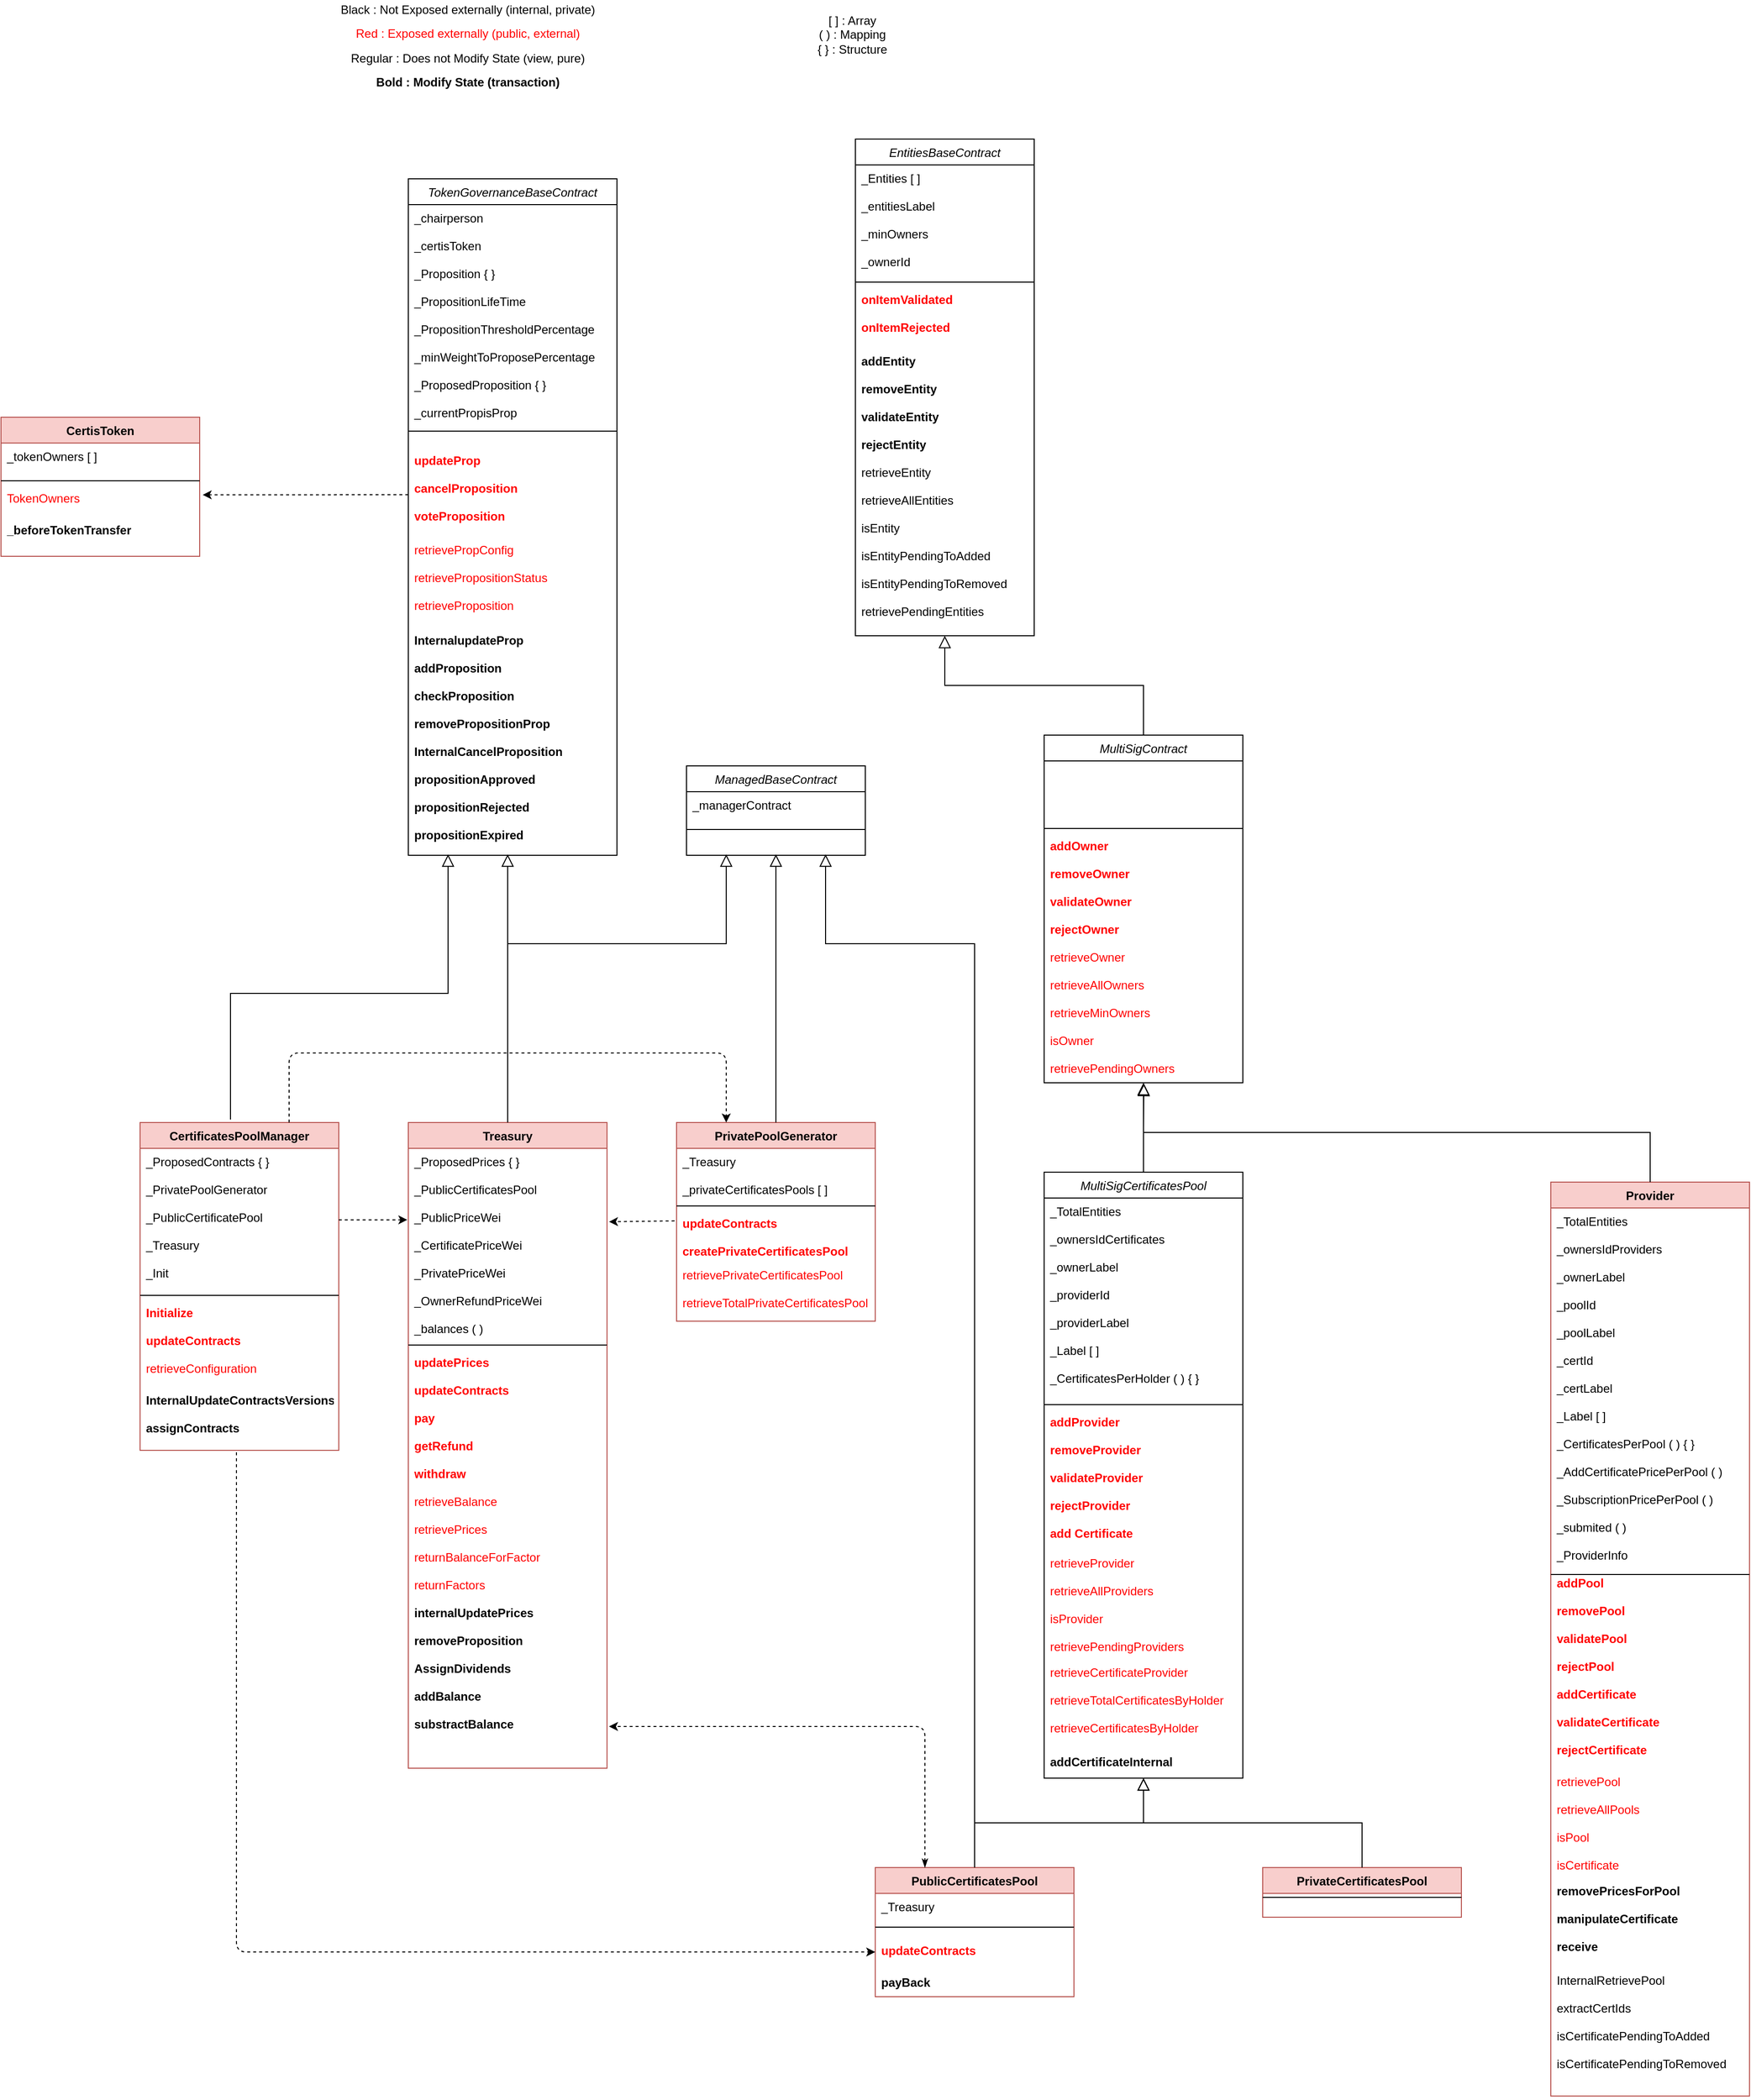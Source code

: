 <mxfile version="14.9.3" type="github">
  <diagram id="C5RBs43oDa-KdzZeNtuy" name="Page-1">
    <mxGraphModel dx="2500" dy="2103" grid="1" gridSize="10" guides="1" tooltips="1" connect="1" arrows="1" fold="1" page="1" pageScale="1" pageWidth="827" pageHeight="1169" math="0" shadow="0">
      <root>
        <mxCell id="WIyWlLk6GJQsqaUBKTNV-0" />
        <mxCell id="WIyWlLk6GJQsqaUBKTNV-1" parent="WIyWlLk6GJQsqaUBKTNV-0" />
        <mxCell id="zkfFHV4jXpPFQw0GAbJ--0" value="EntitiesBaseContract" style="swimlane;fontStyle=2;align=center;verticalAlign=top;childLayout=stackLayout;horizontal=1;startSize=26;horizontalStack=0;resizeParent=1;resizeLast=0;collapsible=1;marginBottom=0;rounded=0;shadow=0;strokeWidth=1;" parent="WIyWlLk6GJQsqaUBKTNV-1" vertex="1">
          <mxGeometry x="190" y="90" width="180" height="500" as="geometry">
            <mxRectangle x="230" y="140" width="160" height="26" as="alternateBounds" />
          </mxGeometry>
        </mxCell>
        <mxCell id="zkfFHV4jXpPFQw0GAbJ--1" value="_Entities [ ]&#xa;&#xa;_entitiesLabel&#xa;&#xa;_minOwners&#xa;&#xa;_ownerId" style="text;align=left;verticalAlign=top;spacingLeft=4;spacingRight=4;overflow=hidden;rotatable=0;points=[[0,0.5],[1,0.5]];portConstraint=eastwest;" parent="zkfFHV4jXpPFQw0GAbJ--0" vertex="1">
          <mxGeometry y="26" width="180" height="114" as="geometry" />
        </mxCell>
        <mxCell id="zkfFHV4jXpPFQw0GAbJ--4" value="" style="line;html=1;strokeWidth=1;align=left;verticalAlign=middle;spacingTop=-1;spacingLeft=3;spacingRight=3;rotatable=0;labelPosition=right;points=[];portConstraint=eastwest;" parent="zkfFHV4jXpPFQw0GAbJ--0" vertex="1">
          <mxGeometry y="140" width="180" height="8" as="geometry" />
        </mxCell>
        <mxCell id="zkfFHV4jXpPFQw0GAbJ--24" value="onItemValidated&#xa;&#xa;onItemRejected" style="text;align=left;verticalAlign=top;spacingLeft=4;spacingRight=4;overflow=hidden;rotatable=0;points=[[0,0.5],[1,0.5]];portConstraint=eastwest;fontColor=#FF0000;fontStyle=1" parent="zkfFHV4jXpPFQw0GAbJ--0" vertex="1">
          <mxGeometry y="148" width="180" height="62" as="geometry" />
        </mxCell>
        <mxCell id="zkfFHV4jXpPFQw0GAbJ--2" value="addEntity&#xa;&#xa;removeEntity&#xa;&#xa;validateEntity&#xa;&#xa;rejectEntity&#xa;&#xa;" style="text;align=left;verticalAlign=top;spacingLeft=4;spacingRight=4;overflow=hidden;rotatable=0;points=[[0,0.5],[1,0.5]];portConstraint=eastwest;rounded=0;shadow=0;html=0;fontStyle=1" parent="zkfFHV4jXpPFQw0GAbJ--0" vertex="1">
          <mxGeometry y="210" width="180" height="112" as="geometry" />
        </mxCell>
        <mxCell id="zkfFHV4jXpPFQw0GAbJ--20" value="retrieveEntity&#xa;&#xa;retrieveAllEntities&#xa;&#xa;isEntity&#xa;&#xa;isEntityPendingToAdded&#xa;&#xa;isEntityPendingToRemoved&#xa;&#xa;retrievePendingEntities" style="text;align=left;verticalAlign=top;spacingLeft=4;spacingRight=4;overflow=hidden;rotatable=0;points=[[0,0.5],[1,0.5]];portConstraint=eastwest;rounded=0;shadow=0;html=0;" parent="zkfFHV4jXpPFQw0GAbJ--0" vertex="1">
          <mxGeometry y="322" width="180" height="170" as="geometry" />
        </mxCell>
        <mxCell id="zkfFHV4jXpPFQw0GAbJ--16" value="" style="endArrow=block;endSize=10;endFill=0;shadow=0;strokeWidth=1;rounded=0;edgeStyle=elbowEdgeStyle;elbow=vertical;exitX=0.5;exitY=0;exitDx=0;exitDy=0;" parent="WIyWlLk6GJQsqaUBKTNV-1" source="bXjURwCaFaU__5L7jMWQ-14" target="zkfFHV4jXpPFQw0GAbJ--0" edge="1">
          <mxGeometry width="160" relative="1" as="geometry">
            <mxPoint x="210" y="373" as="sourcePoint" />
            <mxPoint x="310" y="271" as="targetPoint" />
          </mxGeometry>
        </mxCell>
        <mxCell id="bXjURwCaFaU__5L7jMWQ-14" value="MultiSigContract" style="swimlane;fontStyle=2;align=center;verticalAlign=top;childLayout=stackLayout;horizontal=1;startSize=26;horizontalStack=0;resizeParent=1;resizeLast=0;collapsible=1;marginBottom=0;rounded=0;shadow=0;strokeWidth=1;" vertex="1" parent="WIyWlLk6GJQsqaUBKTNV-1">
          <mxGeometry x="380" y="690" width="200" height="350" as="geometry">
            <mxRectangle x="230" y="140" width="160" height="26" as="alternateBounds" />
          </mxGeometry>
        </mxCell>
        <mxCell id="bXjURwCaFaU__5L7jMWQ-15" value="&#xa;&#xa;" style="text;align=left;verticalAlign=top;spacingLeft=4;spacingRight=4;overflow=hidden;rotatable=0;points=[[0,0.5],[1,0.5]];portConstraint=eastwest;" vertex="1" parent="bXjURwCaFaU__5L7jMWQ-14">
          <mxGeometry y="26" width="200" height="64" as="geometry" />
        </mxCell>
        <mxCell id="bXjURwCaFaU__5L7jMWQ-16" value="" style="line;html=1;strokeWidth=1;align=left;verticalAlign=middle;spacingTop=-1;spacingLeft=3;spacingRight=3;rotatable=0;labelPosition=right;points=[];portConstraint=eastwest;" vertex="1" parent="bXjURwCaFaU__5L7jMWQ-14">
          <mxGeometry y="90" width="200" height="8" as="geometry" />
        </mxCell>
        <mxCell id="bXjURwCaFaU__5L7jMWQ-17" value="addOwner&#xa;&#xa;removeOwner&#xa;&#xa;validateOwner&#xa;&#xa;rejectOwner" style="text;align=left;verticalAlign=top;spacingLeft=4;spacingRight=4;overflow=hidden;rotatable=0;points=[[0,0.5],[1,0.5]];portConstraint=eastwest;rounded=0;shadow=0;html=0;fontColor=#FF0000;fontStyle=1" vertex="1" parent="bXjURwCaFaU__5L7jMWQ-14">
          <mxGeometry y="98" width="200" height="112" as="geometry" />
        </mxCell>
        <mxCell id="bXjURwCaFaU__5L7jMWQ-18" value="retrieveOwner&#xa;&#xa;retrieveAllOwners&#xa;&#xa;retrieveMinOwners&#xa;&#xa;isOwner&#xa;&#xa;retrievePendingOwners" style="text;align=left;verticalAlign=top;spacingLeft=4;spacingRight=4;overflow=hidden;rotatable=0;points=[[0,0.5],[1,0.5]];portConstraint=eastwest;rounded=0;shadow=0;html=0;fontColor=#FF0000;" vertex="1" parent="bXjURwCaFaU__5L7jMWQ-14">
          <mxGeometry y="210" width="200" height="140" as="geometry" />
        </mxCell>
        <mxCell id="bXjURwCaFaU__5L7jMWQ-20" value="Red : Exposed externally (public, external)" style="text;html=1;strokeColor=none;fillColor=none;align=center;verticalAlign=middle;whiteSpace=wrap;rounded=0;fontColor=#FF0000;" vertex="1" parent="WIyWlLk6GJQsqaUBKTNV-1">
          <mxGeometry x="-360" y="-26" width="320" height="20" as="geometry" />
        </mxCell>
        <mxCell id="bXjURwCaFaU__5L7jMWQ-21" value="&lt;font color=&quot;#000000&quot;&gt;Black : Not Exposed externally (internal, private)&lt;/font&gt;" style="text;html=1;strokeColor=none;fillColor=none;align=center;verticalAlign=middle;whiteSpace=wrap;rounded=0;fontColor=#FF0000;" vertex="1" parent="WIyWlLk6GJQsqaUBKTNV-1">
          <mxGeometry x="-360" y="-50" width="320" height="20" as="geometry" />
        </mxCell>
        <mxCell id="bXjURwCaFaU__5L7jMWQ-22" value="&lt;span style=&quot;font-weight: normal&quot;&gt;&lt;font color=&quot;#000000&quot;&gt;Regular : Does not Modify State (view, pure)&lt;/font&gt;&lt;/span&gt;" style="text;html=1;strokeColor=none;fillColor=none;align=center;verticalAlign=middle;whiteSpace=wrap;rounded=0;fontColor=#FF0000;fontStyle=1" vertex="1" parent="WIyWlLk6GJQsqaUBKTNV-1">
          <mxGeometry x="-360" y="-1" width="320" height="20" as="geometry" />
        </mxCell>
        <mxCell id="bXjURwCaFaU__5L7jMWQ-23" value="&lt;b&gt;&lt;font color=&quot;#000000&quot;&gt;Bold : Modify State (transaction)&lt;/font&gt;&lt;/b&gt;" style="text;html=1;strokeColor=none;fillColor=none;align=center;verticalAlign=middle;whiteSpace=wrap;rounded=0;fontColor=#FF0000;" vertex="1" parent="WIyWlLk6GJQsqaUBKTNV-1">
          <mxGeometry x="-360" y="23" width="320" height="20" as="geometry" />
        </mxCell>
        <mxCell id="bXjURwCaFaU__5L7jMWQ-24" value="MultiSigCertificatesPool" style="swimlane;fontStyle=2;align=center;verticalAlign=top;childLayout=stackLayout;horizontal=1;startSize=26;horizontalStack=0;resizeParent=1;resizeLast=0;collapsible=1;marginBottom=0;rounded=0;shadow=0;strokeWidth=1;" vertex="1" parent="WIyWlLk6GJQsqaUBKTNV-1">
          <mxGeometry x="380" y="1130" width="200" height="610" as="geometry">
            <mxRectangle x="230" y="140" width="160" height="26" as="alternateBounds" />
          </mxGeometry>
        </mxCell>
        <mxCell id="bXjURwCaFaU__5L7jMWQ-25" value="_TotalEntities&#xa;&#xa;_ownersIdCertificates&#xa;&#xa;_ownerLabel&#xa;&#xa;_providerId&#xa;&#xa;_providerLabel&#xa;&#xa;_Label [ ]&#xa;&#xa;_CertificatesPerHolder ( ) { }" style="text;align=left;verticalAlign=top;spacingLeft=4;spacingRight=4;overflow=hidden;rotatable=0;points=[[0,0.5],[1,0.5]];portConstraint=eastwest;" vertex="1" parent="bXjURwCaFaU__5L7jMWQ-24">
          <mxGeometry y="26" width="200" height="204" as="geometry" />
        </mxCell>
        <mxCell id="bXjURwCaFaU__5L7jMWQ-26" value="" style="line;html=1;strokeWidth=1;align=left;verticalAlign=middle;spacingTop=-1;spacingLeft=3;spacingRight=3;rotatable=0;labelPosition=right;points=[];portConstraint=eastwest;" vertex="1" parent="bXjURwCaFaU__5L7jMWQ-24">
          <mxGeometry y="230" width="200" height="8" as="geometry" />
        </mxCell>
        <mxCell id="bXjURwCaFaU__5L7jMWQ-27" value="addProvider&#xa;&#xa;removeProvider&#xa;&#xa;validateProvider&#xa;&#xa;rejectProvider&#xa;&#xa;add Certificate" style="text;align=left;verticalAlign=top;spacingLeft=4;spacingRight=4;overflow=hidden;rotatable=0;points=[[0,0.5],[1,0.5]];portConstraint=eastwest;rounded=0;shadow=0;html=0;fontColor=#FF0000;fontStyle=1" vertex="1" parent="bXjURwCaFaU__5L7jMWQ-24">
          <mxGeometry y="238" width="200" height="142" as="geometry" />
        </mxCell>
        <mxCell id="bXjURwCaFaU__5L7jMWQ-28" value="retrieveProvider&#xa;&#xa;retrieveAllProviders&#xa;&#xa;isProvider&#xa;&#xa;retrievePendingProviders" style="text;align=left;verticalAlign=top;spacingLeft=4;spacingRight=4;overflow=hidden;rotatable=0;points=[[0,0.5],[1,0.5]];portConstraint=eastwest;rounded=0;shadow=0;html=0;fontColor=#FF0000;" vertex="1" parent="bXjURwCaFaU__5L7jMWQ-24">
          <mxGeometry y="380" width="200" height="110" as="geometry" />
        </mxCell>
        <mxCell id="bXjURwCaFaU__5L7jMWQ-30" value="retrieveCertificateProvider&#xa;&#xa;retrieveTotalCertificatesByHolder&#xa;&#xa;retrieveCertificatesByHolder&#xa;" style="text;align=left;verticalAlign=top;spacingLeft=4;spacingRight=4;overflow=hidden;rotatable=0;points=[[0,0.5],[1,0.5]];portConstraint=eastwest;rounded=0;shadow=0;html=0;fontColor=#FF0000;" vertex="1" parent="bXjURwCaFaU__5L7jMWQ-24">
          <mxGeometry y="490" width="200" height="90" as="geometry" />
        </mxCell>
        <mxCell id="bXjURwCaFaU__5L7jMWQ-31" value="addCertificateInternal" style="text;align=left;verticalAlign=top;spacingLeft=4;spacingRight=4;overflow=hidden;rotatable=0;points=[[0,0.5],[1,0.5]];portConstraint=eastwest;fontStyle=1" vertex="1" parent="bXjURwCaFaU__5L7jMWQ-24">
          <mxGeometry y="580" width="200" height="20" as="geometry" />
        </mxCell>
        <mxCell id="bXjURwCaFaU__5L7jMWQ-32" value="" style="endArrow=block;endSize=10;endFill=0;shadow=0;strokeWidth=1;rounded=0;edgeStyle=elbowEdgeStyle;elbow=vertical;entryX=0.502;entryY=1.007;entryDx=0;entryDy=0;entryPerimeter=0;exitX=0.5;exitY=0;exitDx=0;exitDy=0;" edge="1" parent="WIyWlLk6GJQsqaUBKTNV-1" source="bXjURwCaFaU__5L7jMWQ-24" target="bXjURwCaFaU__5L7jMWQ-18">
          <mxGeometry width="160" relative="1" as="geometry">
            <mxPoint x="320" y="1130" as="sourcePoint" />
            <mxPoint x="320" y="1070" as="targetPoint" />
          </mxGeometry>
        </mxCell>
        <mxCell id="bXjURwCaFaU__5L7jMWQ-33" value="PrivateCertificatesPool" style="swimlane;fontStyle=1;align=center;verticalAlign=top;childLayout=stackLayout;horizontal=1;startSize=26;horizontalStack=0;resizeParent=1;resizeLast=0;collapsible=1;marginBottom=0;rounded=0;shadow=0;strokeWidth=1;fillColor=#f8cecc;strokeColor=#b85450;" vertex="1" parent="WIyWlLk6GJQsqaUBKTNV-1">
          <mxGeometry x="600" y="1830" width="200" height="50" as="geometry">
            <mxRectangle x="230" y="140" width="160" height="26" as="alternateBounds" />
          </mxGeometry>
        </mxCell>
        <mxCell id="bXjURwCaFaU__5L7jMWQ-35" value="" style="line;html=1;strokeWidth=1;align=left;verticalAlign=middle;spacingTop=-1;spacingLeft=3;spacingRight=3;rotatable=0;labelPosition=right;points=[];portConstraint=eastwest;" vertex="1" parent="bXjURwCaFaU__5L7jMWQ-33">
          <mxGeometry y="26" width="200" height="8" as="geometry" />
        </mxCell>
        <mxCell id="bXjURwCaFaU__5L7jMWQ-41" value="" style="endArrow=block;endSize=10;endFill=0;shadow=0;strokeWidth=1;rounded=0;edgeStyle=elbowEdgeStyle;elbow=vertical;exitX=0.5;exitY=0;exitDx=0;exitDy=0;" edge="1" parent="WIyWlLk6GJQsqaUBKTNV-1" source="bXjURwCaFaU__5L7jMWQ-33">
          <mxGeometry width="160" relative="1" as="geometry">
            <mxPoint x="400" y="1840" as="sourcePoint" />
            <mxPoint x="480" y="1740" as="targetPoint" />
          </mxGeometry>
        </mxCell>
        <mxCell id="bXjURwCaFaU__5L7jMWQ-42" value="PublicCertificatesPool" style="swimlane;fontStyle=1;align=center;verticalAlign=top;childLayout=stackLayout;horizontal=1;startSize=26;horizontalStack=0;resizeParent=1;resizeLast=0;collapsible=1;marginBottom=0;rounded=0;shadow=0;strokeWidth=1;fillColor=#f8cecc;strokeColor=#b85450;" vertex="1" parent="WIyWlLk6GJQsqaUBKTNV-1">
          <mxGeometry x="210" y="1830" width="200" height="130" as="geometry">
            <mxRectangle x="230" y="140" width="160" height="26" as="alternateBounds" />
          </mxGeometry>
        </mxCell>
        <mxCell id="bXjURwCaFaU__5L7jMWQ-44" value="_Treasury" style="text;align=left;verticalAlign=top;spacingLeft=4;spacingRight=4;overflow=hidden;rotatable=0;points=[[0,0.5],[1,0.5]];portConstraint=eastwest;" vertex="1" parent="bXjURwCaFaU__5L7jMWQ-42">
          <mxGeometry y="26" width="200" height="34" as="geometry" />
        </mxCell>
        <mxCell id="bXjURwCaFaU__5L7jMWQ-43" value="" style="line;html=1;strokeWidth=1;align=left;verticalAlign=middle;spacingTop=-1;spacingLeft=3;spacingRight=3;rotatable=0;labelPosition=right;points=[];portConstraint=eastwest;" vertex="1" parent="WIyWlLk6GJQsqaUBKTNV-1">
          <mxGeometry x="210" y="1886" width="200" height="8" as="geometry" />
        </mxCell>
        <mxCell id="bXjURwCaFaU__5L7jMWQ-45" value="updateContracts&#xa;" style="text;align=left;verticalAlign=top;spacingLeft=4;spacingRight=4;overflow=hidden;rotatable=0;points=[[0,0.5],[1,0.5]];portConstraint=eastwest;rounded=0;shadow=0;html=0;fontColor=#FF0000;fontStyle=1" vertex="1" parent="WIyWlLk6GJQsqaUBKTNV-1">
          <mxGeometry x="210" y="1900" width="200" height="30" as="geometry" />
        </mxCell>
        <mxCell id="bXjURwCaFaU__5L7jMWQ-46" value="payBack" style="text;align=left;verticalAlign=top;spacingLeft=4;spacingRight=4;overflow=hidden;rotatable=0;points=[[0,0.5],[1,0.5]];portConstraint=eastwest;fontStyle=1" vertex="1" parent="WIyWlLk6GJQsqaUBKTNV-1">
          <mxGeometry x="210" y="1932" width="200" height="30" as="geometry" />
        </mxCell>
        <mxCell id="bXjURwCaFaU__5L7jMWQ-47" value="" style="endArrow=block;endSize=10;endFill=0;shadow=0;strokeWidth=1;rounded=0;edgeStyle=elbowEdgeStyle;elbow=vertical;exitX=0.5;exitY=0;exitDx=0;exitDy=0;entryX=0.5;entryY=1;entryDx=0;entryDy=0;" edge="1" parent="WIyWlLk6GJQsqaUBKTNV-1" source="bXjURwCaFaU__5L7jMWQ-42" target="bXjURwCaFaU__5L7jMWQ-24">
          <mxGeometry width="160" relative="1" as="geometry">
            <mxPoint x="220" y="1700" as="sourcePoint" />
            <mxPoint x="470" y="1740" as="targetPoint" />
          </mxGeometry>
        </mxCell>
        <mxCell id="bXjURwCaFaU__5L7jMWQ-48" value="ManagedBaseContract" style="swimlane;fontStyle=2;align=center;verticalAlign=top;childLayout=stackLayout;horizontal=1;startSize=26;horizontalStack=0;resizeParent=1;resizeLast=0;collapsible=1;marginBottom=0;rounded=0;shadow=0;strokeWidth=1;" vertex="1" parent="WIyWlLk6GJQsqaUBKTNV-1">
          <mxGeometry x="20" y="721" width="180" height="90" as="geometry">
            <mxRectangle x="230" y="140" width="160" height="26" as="alternateBounds" />
          </mxGeometry>
        </mxCell>
        <mxCell id="bXjURwCaFaU__5L7jMWQ-49" value="_managerContract" style="text;align=left;verticalAlign=top;spacingLeft=4;spacingRight=4;overflow=hidden;rotatable=0;points=[[0,0.5],[1,0.5]];portConstraint=eastwest;" vertex="1" parent="bXjURwCaFaU__5L7jMWQ-48">
          <mxGeometry y="26" width="180" height="34" as="geometry" />
        </mxCell>
        <mxCell id="bXjURwCaFaU__5L7jMWQ-50" value="" style="line;html=1;strokeWidth=1;align=left;verticalAlign=middle;spacingTop=-1;spacingLeft=3;spacingRight=3;rotatable=0;labelPosition=right;points=[];portConstraint=eastwest;" vertex="1" parent="bXjURwCaFaU__5L7jMWQ-48">
          <mxGeometry y="60" width="180" height="8" as="geometry" />
        </mxCell>
        <mxCell id="bXjURwCaFaU__5L7jMWQ-54" value="TokenGovernanceBaseContract" style="swimlane;fontStyle=2;align=center;verticalAlign=top;childLayout=stackLayout;horizontal=1;startSize=26;horizontalStack=0;resizeParent=1;resizeLast=0;collapsible=1;marginBottom=0;rounded=0;shadow=0;strokeWidth=1;" vertex="1" parent="WIyWlLk6GJQsqaUBKTNV-1">
          <mxGeometry x="-260" y="130" width="210" height="681" as="geometry">
            <mxRectangle x="230" y="140" width="160" height="26" as="alternateBounds" />
          </mxGeometry>
        </mxCell>
        <mxCell id="bXjURwCaFaU__5L7jMWQ-55" value="_chairperson&#xa;&#xa;_certisToken&#xa;&#xa;_Proposition { }&#xa;&#xa;_PropositionLifeTime&#xa;&#xa;_PropositionThresholdPercentage&#xa;&#xa;_minWeightToProposePercentage&#xa;&#xa;_ProposedProposition { }&#xa;&#xa;_currentPropisProp" style="text;align=left;verticalAlign=top;spacingLeft=4;spacingRight=4;overflow=hidden;rotatable=0;points=[[0,0.5],[1,0.5]];portConstraint=eastwest;" vertex="1" parent="bXjURwCaFaU__5L7jMWQ-54">
          <mxGeometry y="26" width="210" height="244" as="geometry" />
        </mxCell>
        <mxCell id="bXjURwCaFaU__5L7jMWQ-57" value="updateProp&#xa;&#xa;cancelProposition&#xa;&#xa;voteProposition" style="text;align=left;verticalAlign=top;spacingLeft=4;spacingRight=4;overflow=hidden;rotatable=0;points=[[0,0.5],[1,0.5]];portConstraint=eastwest;rounded=0;shadow=0;html=0;fontStyle=1;fontColor=#FF0000;" vertex="1" parent="bXjURwCaFaU__5L7jMWQ-54">
          <mxGeometry y="270" width="210" height="90" as="geometry" />
        </mxCell>
        <mxCell id="bXjURwCaFaU__5L7jMWQ-59" value="retrievePropConfig&#xa;&#xa;retrievePropositionStatus&#xa;&#xa;retrieveProposition" style="text;align=left;verticalAlign=top;spacingLeft=4;spacingRight=4;overflow=hidden;rotatable=0;points=[[0,0.5],[1,0.5]];portConstraint=eastwest;fontStyle=0;fontColor=#FF0000;" vertex="1" parent="bXjURwCaFaU__5L7jMWQ-54">
          <mxGeometry y="360" width="210" height="91" as="geometry" />
        </mxCell>
        <mxCell id="bXjURwCaFaU__5L7jMWQ-58" value="InternalupdateProp&#xa;&#xa;addProposition&#xa;&#xa;checkProposition&#xa;&#xa;removePropositionProp&#xa;&#xa;InternalCancelProposition&#xa;&#xa;propositionApproved&#xa;&#xa;propositionRejected&#xa;&#xa;propositionExpired" style="text;align=left;verticalAlign=top;spacingLeft=4;spacingRight=4;overflow=hidden;rotatable=0;points=[[0,0.5],[1,0.5]];portConstraint=eastwest;rounded=0;shadow=0;html=0;fontStyle=1" vertex="1" parent="bXjURwCaFaU__5L7jMWQ-54">
          <mxGeometry y="451" width="210" height="219" as="geometry" />
        </mxCell>
        <mxCell id="bXjURwCaFaU__5L7jMWQ-56" value="" style="line;html=1;strokeWidth=1;align=left;verticalAlign=middle;spacingTop=-1;spacingLeft=3;spacingRight=3;rotatable=0;labelPosition=right;points=[];portConstraint=eastwest;" vertex="1" parent="WIyWlLk6GJQsqaUBKTNV-1">
          <mxGeometry x="-260" y="380" width="210" height="8" as="geometry" />
        </mxCell>
        <mxCell id="bXjURwCaFaU__5L7jMWQ-62" value="Treasury" style="swimlane;fontStyle=1;align=center;verticalAlign=top;childLayout=stackLayout;horizontal=1;startSize=26;horizontalStack=0;resizeParent=1;resizeLast=0;collapsible=1;marginBottom=0;rounded=0;shadow=0;strokeWidth=1;fillColor=#f8cecc;strokeColor=#b85450;" vertex="1" parent="WIyWlLk6GJQsqaUBKTNV-1">
          <mxGeometry x="-260" y="1080" width="200" height="650" as="geometry">
            <mxRectangle x="230" y="140" width="160" height="26" as="alternateBounds" />
          </mxGeometry>
        </mxCell>
        <mxCell id="bXjURwCaFaU__5L7jMWQ-63" value="_ProposedPrices { }&#xa;&#xa;_PublicCertificatesPool&#xa;&#xa;_PublicPriceWei&#xa;&#xa;_CertificatePriceWei&#xa;&#xa;_PrivatePriceWei&#xa;&#xa;_OwnerRefundPriceWei&#xa;&#xa;_balances ( )" style="text;align=left;verticalAlign=top;spacingLeft=4;spacingRight=4;overflow=hidden;rotatable=0;points=[[0,0.5],[1,0.5]];portConstraint=eastwest;" vertex="1" parent="bXjURwCaFaU__5L7jMWQ-62">
          <mxGeometry y="26" width="200" height="194" as="geometry" />
        </mxCell>
        <mxCell id="bXjURwCaFaU__5L7jMWQ-64" value="" style="line;html=1;strokeWidth=1;align=left;verticalAlign=middle;spacingTop=-1;spacingLeft=3;spacingRight=3;rotatable=0;labelPosition=right;points=[];portConstraint=eastwest;" vertex="1" parent="bXjURwCaFaU__5L7jMWQ-62">
          <mxGeometry y="220" width="200" height="8" as="geometry" />
        </mxCell>
        <mxCell id="bXjURwCaFaU__5L7jMWQ-65" value="updatePrices&#xa;&#xa;updateContracts&#xa;&#xa;pay&#xa;&#xa;getRefund&#xa;&#xa;withdraw&#xa;" style="text;align=left;verticalAlign=top;spacingLeft=4;spacingRight=4;overflow=hidden;rotatable=0;points=[[0,0.5],[1,0.5]];portConstraint=eastwest;rounded=0;shadow=0;html=0;fontColor=#FF0000;fontStyle=1" vertex="1" parent="bXjURwCaFaU__5L7jMWQ-62">
          <mxGeometry y="228" width="200" height="140" as="geometry" />
        </mxCell>
        <mxCell id="bXjURwCaFaU__5L7jMWQ-68" value="retrieveBalance&#xa;&#xa;retrievePrices&#xa;&#xa;returnBalanceForFactor&#xa;&#xa;returnFactors" style="text;align=left;verticalAlign=top;spacingLeft=4;spacingRight=4;overflow=hidden;rotatable=0;points=[[0,0.5],[1,0.5]];portConstraint=eastwest;rounded=0;shadow=0;html=0;fontColor=#FF0000;fontStyle=0" vertex="1" parent="bXjURwCaFaU__5L7jMWQ-62">
          <mxGeometry y="368" width="200" height="112" as="geometry" />
        </mxCell>
        <mxCell id="bXjURwCaFaU__5L7jMWQ-67" value="internalUpdatePrices&#xa;&#xa;removeProposition&#xa;&#xa;AssignDividends&#xa;&#xa;addBalance&#xa;&#xa;substractBalance" style="text;align=left;verticalAlign=top;spacingLeft=4;spacingRight=4;overflow=hidden;rotatable=0;points=[[0,0.5],[1,0.5]];portConstraint=eastwest;rounded=0;shadow=0;html=0;fontStyle=1" vertex="1" parent="bXjURwCaFaU__5L7jMWQ-62">
          <mxGeometry y="480" width="200" height="140" as="geometry" />
        </mxCell>
        <mxCell id="bXjURwCaFaU__5L7jMWQ-70" value="" style="endArrow=block;endSize=10;endFill=0;shadow=0;strokeWidth=1;rounded=0;edgeStyle=elbowEdgeStyle;elbow=vertical;exitX=0.5;exitY=0;exitDx=0;exitDy=0;" edge="1" parent="WIyWlLk6GJQsqaUBKTNV-1" source="bXjURwCaFaU__5L7jMWQ-62">
          <mxGeometry width="160" relative="1" as="geometry">
            <mxPoint x="-330" y="950" as="sourcePoint" />
            <mxPoint x="-160" y="810" as="targetPoint" />
            <Array as="points">
              <mxPoint x="-90" y="950" />
            </Array>
          </mxGeometry>
        </mxCell>
        <mxCell id="bXjURwCaFaU__5L7jMWQ-71" value="" style="endArrow=block;endSize=10;endFill=0;shadow=0;strokeWidth=1;rounded=0;edgeStyle=elbowEdgeStyle;elbow=vertical;exitX=0.5;exitY=0;exitDx=0;exitDy=0;" edge="1" parent="WIyWlLk6GJQsqaUBKTNV-1" source="bXjURwCaFaU__5L7jMWQ-62">
          <mxGeometry width="160" relative="1" as="geometry">
            <mxPoint x="210" y="890" as="sourcePoint" />
            <mxPoint x="60" y="810" as="targetPoint" />
            <Array as="points">
              <mxPoint x="-70" y="900" />
            </Array>
          </mxGeometry>
        </mxCell>
        <mxCell id="bXjURwCaFaU__5L7jMWQ-72" value="" style="endArrow=block;endSize=10;endFill=0;shadow=0;strokeWidth=1;rounded=0;edgeStyle=elbowEdgeStyle;elbow=vertical;exitX=0.5;exitY=0;exitDx=0;exitDy=0;" edge="1" parent="WIyWlLk6GJQsqaUBKTNV-1" source="bXjURwCaFaU__5L7jMWQ-42">
          <mxGeometry width="160" relative="1" as="geometry">
            <mxPoint x="310" y="1821.429" as="sourcePoint" />
            <mxPoint x="160" y="810" as="targetPoint" />
            <Array as="points">
              <mxPoint x="240" y="900" />
            </Array>
          </mxGeometry>
        </mxCell>
        <mxCell id="bXjURwCaFaU__5L7jMWQ-73" value="PrivatePoolGenerator" style="swimlane;fontStyle=1;align=center;verticalAlign=top;childLayout=stackLayout;horizontal=1;startSize=26;horizontalStack=0;resizeParent=1;resizeLast=0;collapsible=1;marginBottom=0;rounded=0;shadow=0;strokeWidth=1;fillColor=#f8cecc;strokeColor=#b85450;" vertex="1" parent="WIyWlLk6GJQsqaUBKTNV-1">
          <mxGeometry x="10" y="1080" width="200" height="200" as="geometry">
            <mxRectangle x="230" y="140" width="160" height="26" as="alternateBounds" />
          </mxGeometry>
        </mxCell>
        <mxCell id="bXjURwCaFaU__5L7jMWQ-74" value="_Treasury&#xa;&#xa;_privateCertificatesPools [ ]&#xa;&#xa;" style="text;align=left;verticalAlign=top;spacingLeft=4;spacingRight=4;overflow=hidden;rotatable=0;points=[[0,0.5],[1,0.5]];portConstraint=eastwest;" vertex="1" parent="bXjURwCaFaU__5L7jMWQ-73">
          <mxGeometry y="26" width="200" height="54" as="geometry" />
        </mxCell>
        <mxCell id="bXjURwCaFaU__5L7jMWQ-75" value="" style="line;html=1;strokeWidth=1;align=left;verticalAlign=middle;spacingTop=-1;spacingLeft=3;spacingRight=3;rotatable=0;labelPosition=right;points=[];portConstraint=eastwest;" vertex="1" parent="bXjURwCaFaU__5L7jMWQ-73">
          <mxGeometry y="80" width="200" height="8" as="geometry" />
        </mxCell>
        <mxCell id="bXjURwCaFaU__5L7jMWQ-76" value="updateContracts&#xa;&#xa;createPrivateCertificatesPool" style="text;align=left;verticalAlign=top;spacingLeft=4;spacingRight=4;overflow=hidden;rotatable=0;points=[[0,0.5],[1,0.5]];portConstraint=eastwest;rounded=0;shadow=0;html=0;fontColor=#FF0000;fontStyle=1" vertex="1" parent="bXjURwCaFaU__5L7jMWQ-73">
          <mxGeometry y="88" width="200" height="52" as="geometry" />
        </mxCell>
        <mxCell id="bXjURwCaFaU__5L7jMWQ-78" value="retrievePrivateCertificatesPool&#xa;&#xa;retrieveTotalPrivateCertificatesPool" style="text;align=left;verticalAlign=top;spacingLeft=4;spacingRight=4;overflow=hidden;rotatable=0;points=[[0,0.5],[1,0.5]];portConstraint=eastwest;rounded=0;shadow=0;html=0;fontColor=#FF0000;fontStyle=0" vertex="1" parent="bXjURwCaFaU__5L7jMWQ-73">
          <mxGeometry y="140" width="200" height="52" as="geometry" />
        </mxCell>
        <mxCell id="bXjURwCaFaU__5L7jMWQ-79" value="" style="endArrow=block;endSize=10;endFill=0;shadow=0;strokeWidth=1;rounded=0;edgeStyle=elbowEdgeStyle;elbow=vertical;exitX=0.5;exitY=0;exitDx=0;exitDy=0;" edge="1" parent="WIyWlLk6GJQsqaUBKTNV-1" source="bXjURwCaFaU__5L7jMWQ-73">
          <mxGeometry width="160" relative="1" as="geometry">
            <mxPoint x="-10" y="990" as="sourcePoint" />
            <mxPoint x="110" y="810" as="targetPoint" />
            <Array as="points">
              <mxPoint x="200.0" y="860" />
            </Array>
          </mxGeometry>
        </mxCell>
        <mxCell id="bXjURwCaFaU__5L7jMWQ-80" value="Provider" style="swimlane;fontStyle=1;align=center;verticalAlign=top;childLayout=stackLayout;horizontal=1;startSize=26;horizontalStack=0;resizeParent=1;resizeLast=0;collapsible=1;marginBottom=0;rounded=0;shadow=0;strokeWidth=1;fillColor=#f8cecc;strokeColor=#b85450;" vertex="1" parent="WIyWlLk6GJQsqaUBKTNV-1">
          <mxGeometry x="890" y="1140" width="200" height="920" as="geometry">
            <mxRectangle x="230" y="140" width="160" height="26" as="alternateBounds" />
          </mxGeometry>
        </mxCell>
        <mxCell id="bXjURwCaFaU__5L7jMWQ-81" value="_TotalEntities&#xa;&#xa;_ownersIdProviders&#xa;&#xa;_ownerLabel&#xa;&#xa;_poolId&#xa;&#xa;_poolLabel&#xa;&#xa;_certId&#xa;&#xa;_certLabel&#xa;&#xa;_Label [ ]&#xa;&#xa;_CertificatesPerPool ( ) { }&#xa;&#xa;_AddCertificatePricePerPool ( )&#xa;&#xa;_SubscriptionPricePerPool ( )&#xa;&#xa;_submited ( )&#xa;&#xa;_ProviderInfo" style="text;align=left;verticalAlign=top;spacingLeft=4;spacingRight=4;overflow=hidden;rotatable=0;points=[[0,0.5],[1,0.5]];portConstraint=eastwest;" vertex="1" parent="bXjURwCaFaU__5L7jMWQ-80">
          <mxGeometry y="26" width="200" height="364" as="geometry" />
        </mxCell>
        <mxCell id="bXjURwCaFaU__5L7jMWQ-83" value="addPool&#xa;&#xa;removePool&#xa;&#xa;validatePool&#xa;&#xa;rejectPool&#xa;&#xa;addCertificate&#xa;&#xa;validateCertificate&#xa;&#xa;rejectCertificate" style="text;align=left;verticalAlign=top;spacingLeft=4;spacingRight=4;overflow=hidden;rotatable=0;points=[[0,0.5],[1,0.5]];portConstraint=eastwest;rounded=0;shadow=0;html=0;fontColor=#FF0000;fontStyle=1" vertex="1" parent="bXjURwCaFaU__5L7jMWQ-80">
          <mxGeometry y="390" width="200" height="200" as="geometry" />
        </mxCell>
        <mxCell id="bXjURwCaFaU__5L7jMWQ-85" value="retrievePool&#xa;&#xa;retrieveAllPools&#xa;&#xa;isPool&#xa;&#xa;isCertificate" style="text;align=left;verticalAlign=top;spacingLeft=4;spacingRight=4;overflow=hidden;rotatable=0;points=[[0,0.5],[1,0.5]];portConstraint=eastwest;rounded=0;shadow=0;html=0;fontColor=#FF0000;" vertex="1" parent="bXjURwCaFaU__5L7jMWQ-80">
          <mxGeometry y="590" width="200" height="110" as="geometry" />
        </mxCell>
        <mxCell id="bXjURwCaFaU__5L7jMWQ-87" value="removePricesForPool&#xa;&#xa;manipulateCertificate&#xa;&#xa;receive" style="text;align=left;verticalAlign=top;spacingLeft=4;spacingRight=4;overflow=hidden;rotatable=0;points=[[0,0.5],[1,0.5]];portConstraint=eastwest;fontStyle=1" vertex="1" parent="bXjURwCaFaU__5L7jMWQ-80">
          <mxGeometry y="700" width="200" height="90" as="geometry" />
        </mxCell>
        <mxCell id="bXjURwCaFaU__5L7jMWQ-86" value="InternalRetrievePool&#xa;&#xa;extractCertIds&#xa;&#xa;isCertificatePendingToAdded&#xa;&#xa;isCertificatePendingToRemoved" style="text;align=left;verticalAlign=top;spacingLeft=4;spacingRight=4;overflow=hidden;rotatable=0;points=[[0,0.5],[1,0.5]];portConstraint=eastwest;rounded=0;shadow=0;html=0;" vertex="1" parent="bXjURwCaFaU__5L7jMWQ-80">
          <mxGeometry y="790" width="200" height="130" as="geometry" />
        </mxCell>
        <mxCell id="bXjURwCaFaU__5L7jMWQ-82" value="" style="line;html=1;strokeWidth=1;align=left;verticalAlign=middle;spacingTop=-1;spacingLeft=3;spacingRight=3;rotatable=0;labelPosition=right;points=[];portConstraint=eastwest;" vertex="1" parent="WIyWlLk6GJQsqaUBKTNV-1">
          <mxGeometry x="890" y="1531" width="200" height="8" as="geometry" />
        </mxCell>
        <mxCell id="bXjURwCaFaU__5L7jMWQ-88" value="" style="endArrow=block;endSize=10;endFill=0;shadow=0;strokeWidth=1;rounded=0;edgeStyle=elbowEdgeStyle;elbow=vertical;exitX=0.5;exitY=0;exitDx=0;exitDy=0;" edge="1" parent="WIyWlLk6GJQsqaUBKTNV-1" source="bXjURwCaFaU__5L7jMWQ-80">
          <mxGeometry width="160" relative="1" as="geometry">
            <mxPoint x="730" y="1010" as="sourcePoint" />
            <mxPoint x="480" y="1040" as="targetPoint" />
          </mxGeometry>
        </mxCell>
        <mxCell id="bXjURwCaFaU__5L7jMWQ-89" value="CertificatesPoolManager" style="swimlane;fontStyle=1;align=center;verticalAlign=top;childLayout=stackLayout;horizontal=1;startSize=26;horizontalStack=0;resizeParent=1;resizeLast=0;collapsible=1;marginBottom=0;rounded=0;shadow=0;strokeWidth=1;fillColor=#f8cecc;strokeColor=#b85450;" vertex="1" parent="WIyWlLk6GJQsqaUBKTNV-1">
          <mxGeometry x="-530" y="1080" width="200" height="330" as="geometry">
            <mxRectangle x="230" y="140" width="160" height="26" as="alternateBounds" />
          </mxGeometry>
        </mxCell>
        <mxCell id="bXjURwCaFaU__5L7jMWQ-90" value="_ProposedContracts { }&#xa;&#xa;_PrivatePoolGenerator&#xa;&#xa;_PublicCertificatePool&#xa;&#xa;_Treasury&#xa;&#xa;_Init&#xa;" style="text;align=left;verticalAlign=top;spacingLeft=4;spacingRight=4;overflow=hidden;rotatable=0;points=[[0,0.5],[1,0.5]];portConstraint=eastwest;" vertex="1" parent="bXjURwCaFaU__5L7jMWQ-89">
          <mxGeometry y="26" width="200" height="144" as="geometry" />
        </mxCell>
        <mxCell id="bXjURwCaFaU__5L7jMWQ-91" value="" style="line;html=1;strokeWidth=1;align=left;verticalAlign=middle;spacingTop=-1;spacingLeft=3;spacingRight=3;rotatable=0;labelPosition=right;points=[];portConstraint=eastwest;" vertex="1" parent="bXjURwCaFaU__5L7jMWQ-89">
          <mxGeometry y="170" width="200" height="8" as="geometry" />
        </mxCell>
        <mxCell id="bXjURwCaFaU__5L7jMWQ-92" value="Initialize&#xa;&#xa;updateContracts&#xa;&#xa;" style="text;align=left;verticalAlign=top;spacingLeft=4;spacingRight=4;overflow=hidden;rotatable=0;points=[[0,0.5],[1,0.5]];portConstraint=eastwest;rounded=0;shadow=0;html=0;fontColor=#FF0000;fontStyle=1" vertex="1" parent="bXjURwCaFaU__5L7jMWQ-89">
          <mxGeometry y="178" width="200" height="56" as="geometry" />
        </mxCell>
        <mxCell id="bXjURwCaFaU__5L7jMWQ-93" value="retrieveConfiguration" style="text;align=left;verticalAlign=top;spacingLeft=4;spacingRight=4;overflow=hidden;rotatable=0;points=[[0,0.5],[1,0.5]];portConstraint=eastwest;rounded=0;shadow=0;html=0;fontColor=#FF0000;fontStyle=0" vertex="1" parent="bXjURwCaFaU__5L7jMWQ-89">
          <mxGeometry y="234" width="200" height="32" as="geometry" />
        </mxCell>
        <mxCell id="bXjURwCaFaU__5L7jMWQ-94" value="InternalUpdateContractsVersions&#xa;&#xa;assignContracts&#xa;&#xa;" style="text;align=left;verticalAlign=top;spacingLeft=4;spacingRight=4;overflow=hidden;rotatable=0;points=[[0,0.5],[1,0.5]];portConstraint=eastwest;rounded=0;shadow=0;html=0;fontStyle=1" vertex="1" parent="bXjURwCaFaU__5L7jMWQ-89">
          <mxGeometry y="266" width="200" height="61" as="geometry" />
        </mxCell>
        <mxCell id="bXjURwCaFaU__5L7jMWQ-95" value="CertisToken" style="swimlane;fontStyle=1;align=center;verticalAlign=top;childLayout=stackLayout;horizontal=1;startSize=26;horizontalStack=0;resizeParent=1;resizeLast=0;collapsible=1;marginBottom=0;rounded=0;shadow=0;strokeWidth=1;fillColor=#f8cecc;strokeColor=#b85450;" vertex="1" parent="WIyWlLk6GJQsqaUBKTNV-1">
          <mxGeometry x="-670" y="370" width="200" height="140" as="geometry">
            <mxRectangle x="230" y="140" width="160" height="26" as="alternateBounds" />
          </mxGeometry>
        </mxCell>
        <mxCell id="bXjURwCaFaU__5L7jMWQ-96" value="_tokenOwners [ ]" style="text;align=left;verticalAlign=top;spacingLeft=4;spacingRight=4;overflow=hidden;rotatable=0;points=[[0,0.5],[1,0.5]];portConstraint=eastwest;" vertex="1" parent="bXjURwCaFaU__5L7jMWQ-95">
          <mxGeometry y="26" width="200" height="34" as="geometry" />
        </mxCell>
        <mxCell id="bXjURwCaFaU__5L7jMWQ-97" value="" style="line;html=1;strokeWidth=1;align=left;verticalAlign=middle;spacingTop=-1;spacingLeft=3;spacingRight=3;rotatable=0;labelPosition=right;points=[];portConstraint=eastwest;" vertex="1" parent="bXjURwCaFaU__5L7jMWQ-95">
          <mxGeometry y="60" width="200" height="8" as="geometry" />
        </mxCell>
        <mxCell id="bXjURwCaFaU__5L7jMWQ-99" value="TokenOwners" style="text;align=left;verticalAlign=top;spacingLeft=4;spacingRight=4;overflow=hidden;rotatable=0;points=[[0,0.5],[1,0.5]];portConstraint=eastwest;rounded=0;shadow=0;html=0;fontColor=#FF0000;fontStyle=0" vertex="1" parent="bXjURwCaFaU__5L7jMWQ-95">
          <mxGeometry y="68" width="200" height="32" as="geometry" />
        </mxCell>
        <mxCell id="bXjURwCaFaU__5L7jMWQ-100" value="_beforeTokenTransfer" style="text;align=left;verticalAlign=top;spacingLeft=4;spacingRight=4;overflow=hidden;rotatable=0;points=[[0,0.5],[1,0.5]];portConstraint=eastwest;rounded=0;shadow=0;html=0;fontStyle=1" vertex="1" parent="bXjURwCaFaU__5L7jMWQ-95">
          <mxGeometry y="100" width="200" height="30" as="geometry" />
        </mxCell>
        <mxCell id="bXjURwCaFaU__5L7jMWQ-101" value="" style="endArrow=block;endSize=10;endFill=0;shadow=0;strokeWidth=1;rounded=0;edgeStyle=elbowEdgeStyle;elbow=vertical;exitX=0.455;exitY=-0.009;exitDx=0;exitDy=0;exitPerimeter=0;" edge="1" parent="WIyWlLk6GJQsqaUBKTNV-1" source="bXjURwCaFaU__5L7jMWQ-89">
          <mxGeometry width="160" relative="1" as="geometry">
            <mxPoint x="-570" y="810" as="sourcePoint" />
            <mxPoint x="-220" y="810" as="targetPoint" />
            <Array as="points">
              <mxPoint x="-360" y="950" />
            </Array>
          </mxGeometry>
        </mxCell>
        <mxCell id="bXjURwCaFaU__5L7jMWQ-102" value="&lt;font color=&quot;#000000&quot;&gt;[ ] : Array&lt;br&gt;( ) : Mapping&lt;br&gt;{ } : Structure&lt;br&gt;&lt;/font&gt;" style="text;html=1;strokeColor=none;fillColor=none;align=center;verticalAlign=middle;whiteSpace=wrap;rounded=0;fontColor=#FF0000;" vertex="1" parent="WIyWlLk6GJQsqaUBKTNV-1">
          <mxGeometry x="27" y="-50" width="320" height="70" as="geometry" />
        </mxCell>
        <mxCell id="bXjURwCaFaU__5L7jMWQ-103" value="" style="endArrow=classic;html=1;fontColor=#000000;entryX=1.015;entryY=0.318;entryDx=0;entryDy=0;entryPerimeter=0;dashed=1;" edge="1" parent="WIyWlLk6GJQsqaUBKTNV-1" target="bXjURwCaFaU__5L7jMWQ-99">
          <mxGeometry width="50" height="50" relative="1" as="geometry">
            <mxPoint x="-260" y="448" as="sourcePoint" />
            <mxPoint x="-610" y="140" as="targetPoint" />
          </mxGeometry>
        </mxCell>
        <mxCell id="bXjURwCaFaU__5L7jMWQ-104" value="" style="endArrow=classic;html=1;fontColor=#000000;entryX=-0.005;entryY=0.371;entryDx=0;entryDy=0;entryPerimeter=0;dashed=1;exitX=1;exitY=0.5;exitDx=0;exitDy=0;" edge="1" parent="WIyWlLk6GJQsqaUBKTNV-1" source="bXjURwCaFaU__5L7jMWQ-90" target="bXjURwCaFaU__5L7jMWQ-63">
          <mxGeometry width="50" height="50" relative="1" as="geometry">
            <mxPoint x="-700" y="1450" as="sourcePoint" />
            <mxPoint x="-907" y="1450.176" as="targetPoint" />
          </mxGeometry>
        </mxCell>
        <mxCell id="bXjURwCaFaU__5L7jMWQ-105" value="" style="endArrow=classic;html=1;fontColor=#000000;entryX=0.25;entryY=0;entryDx=0;entryDy=0;dashed=1;exitX=0.75;exitY=0;exitDx=0;exitDy=0;" edge="1" parent="WIyWlLk6GJQsqaUBKTNV-1" source="bXjURwCaFaU__5L7jMWQ-89" target="bXjURwCaFaU__5L7jMWQ-73">
          <mxGeometry width="50" height="50" relative="1" as="geometry">
            <mxPoint x="-590" y="1530" as="sourcePoint" />
            <mxPoint x="-521" y="1529.974" as="targetPoint" />
            <Array as="points">
              <mxPoint x="-380" y="1010" />
              <mxPoint x="60" y="1010" />
            </Array>
          </mxGeometry>
        </mxCell>
        <mxCell id="bXjURwCaFaU__5L7jMWQ-106" value="" style="endArrow=classic;html=1;fontColor=#000000;entryX=0;entryY=0.5;entryDx=0;entryDy=0;dashed=1;exitX=0.485;exitY=1.082;exitDx=0;exitDy=0;exitPerimeter=0;" edge="1" parent="WIyWlLk6GJQsqaUBKTNV-1" source="bXjURwCaFaU__5L7jMWQ-94" target="bXjURwCaFaU__5L7jMWQ-45">
          <mxGeometry width="50" height="50" relative="1" as="geometry">
            <mxPoint x="-650" y="1680" as="sourcePoint" />
            <mxPoint x="-581" y="1679.974" as="targetPoint" />
            <Array as="points">
              <mxPoint x="-433" y="1915" />
            </Array>
          </mxGeometry>
        </mxCell>
        <mxCell id="bXjURwCaFaU__5L7jMWQ-107" value="" style="endArrow=classic;html=1;fontColor=#000000;entryX=1.01;entryY=0.381;entryDx=0;entryDy=0;entryPerimeter=0;dashed=1;exitX=-0.01;exitY=0.212;exitDx=0;exitDy=0;exitPerimeter=0;" edge="1" parent="WIyWlLk6GJQsqaUBKTNV-1" source="bXjURwCaFaU__5L7jMWQ-76" target="bXjURwCaFaU__5L7jMWQ-63">
          <mxGeometry width="50" height="50" relative="1" as="geometry">
            <mxPoint x="40" y="1370" as="sourcePoint" />
            <mxPoint x="109" y="1369.974" as="targetPoint" />
          </mxGeometry>
        </mxCell>
        <mxCell id="bXjURwCaFaU__5L7jMWQ-108" value="" style="endArrow=classic;html=1;fontColor=#000000;entryX=1.01;entryY=0.914;entryDx=0;entryDy=0;entryPerimeter=0;dashed=1;exitX=0.25;exitY=0;exitDx=0;exitDy=0;startArrow=classicThin;startFill=1;" edge="1" parent="WIyWlLk6GJQsqaUBKTNV-1" source="bXjURwCaFaU__5L7jMWQ-42" target="bXjURwCaFaU__5L7jMWQ-67">
          <mxGeometry width="50" height="50" relative="1" as="geometry">
            <mxPoint x="70" y="1740" as="sourcePoint" />
            <mxPoint x="139" y="1739.974" as="targetPoint" />
            <Array as="points">
              <mxPoint x="260" y="1688" />
            </Array>
          </mxGeometry>
        </mxCell>
      </root>
    </mxGraphModel>
  </diagram>
</mxfile>
